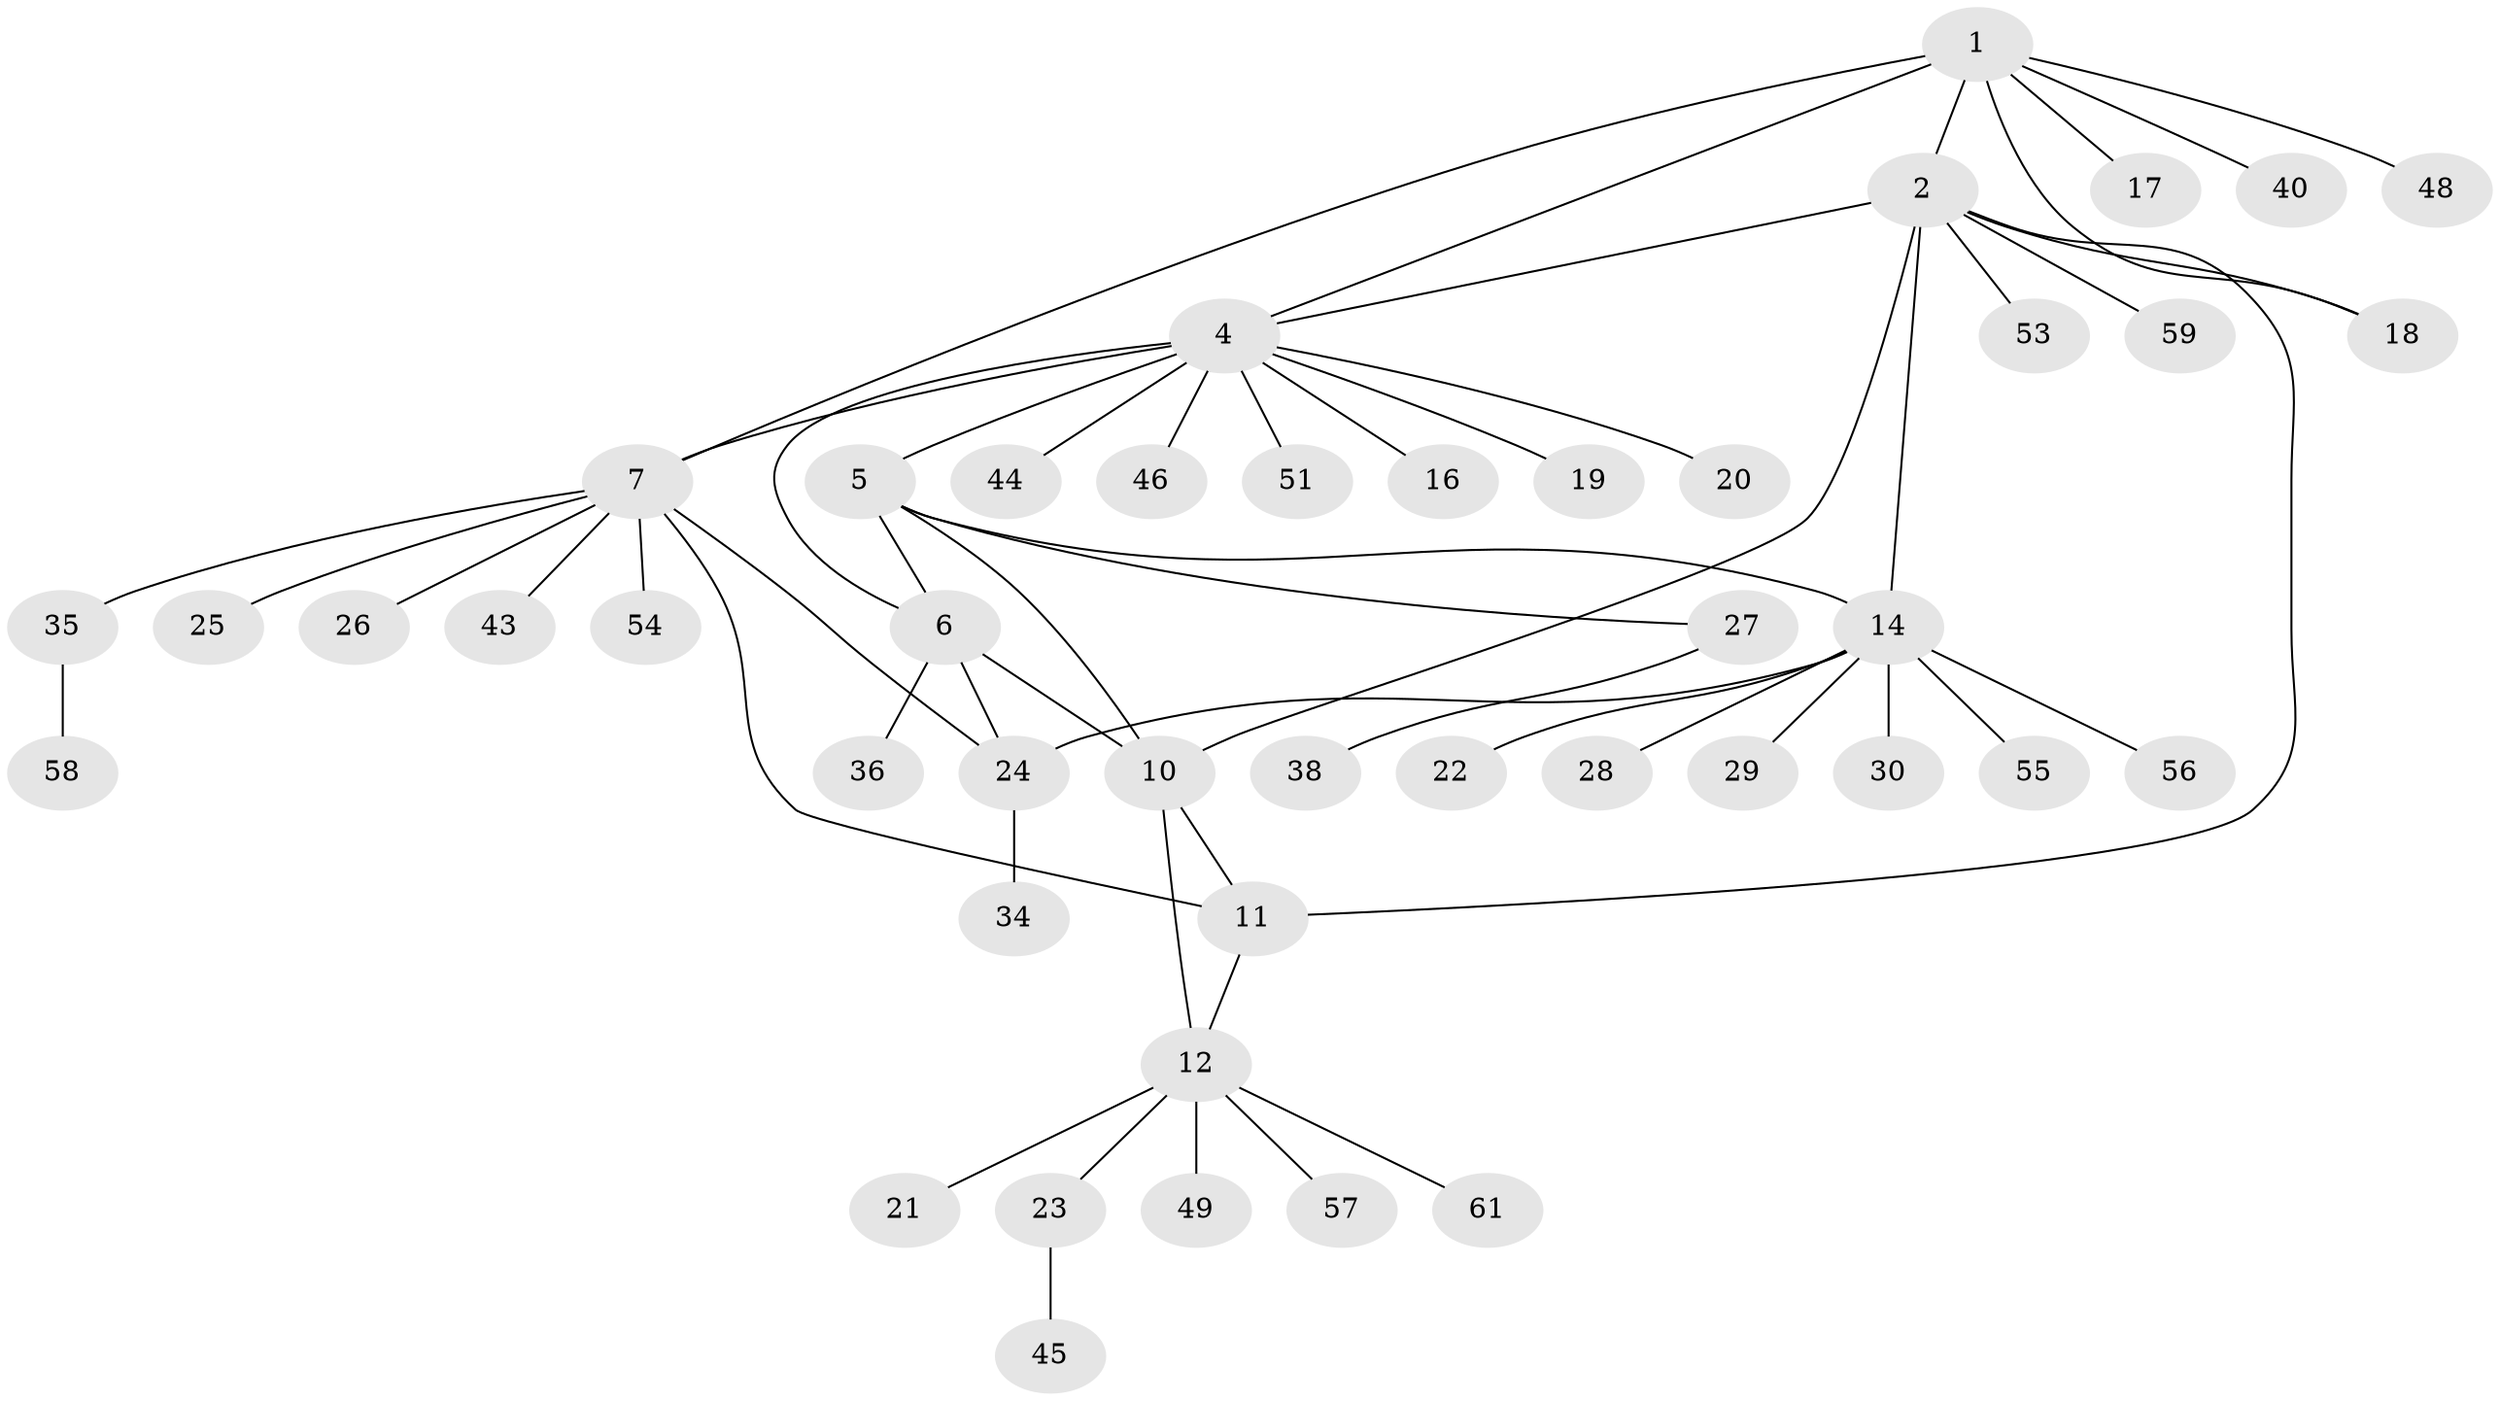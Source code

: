 // Generated by graph-tools (version 1.1) at 2025/24/03/03/25 07:24:17]
// undirected, 45 vertices, 56 edges
graph export_dot {
graph [start="1"]
  node [color=gray90,style=filled];
  1 [super="+3"];
  2 [super="+13"];
  4 [super="+8"];
  5 [super="+37"];
  6 [super="+32"];
  7 [super="+9"];
  10 [super="+42"];
  11;
  12 [super="+41"];
  14 [super="+15"];
  16;
  17 [super="+33"];
  18;
  19;
  20;
  21;
  22;
  23;
  24 [super="+31"];
  25;
  26;
  27 [super="+50"];
  28;
  29;
  30 [super="+60"];
  34 [super="+39"];
  35;
  36;
  38;
  40 [super="+52"];
  43;
  44;
  45 [super="+47"];
  46;
  48;
  49;
  51;
  53;
  54;
  55;
  56;
  57;
  58;
  59;
  61;
  1 -- 2 [weight=2];
  1 -- 4;
  1 -- 7;
  1 -- 48;
  1 -- 17;
  1 -- 18;
  1 -- 40;
  2 -- 10;
  2 -- 11;
  2 -- 14 [weight=2];
  2 -- 18;
  2 -- 53;
  2 -- 59;
  2 -- 4;
  4 -- 5;
  4 -- 6;
  4 -- 16;
  4 -- 20;
  4 -- 44;
  4 -- 51;
  4 -- 19;
  4 -- 7 [weight=2];
  4 -- 46;
  5 -- 6;
  5 -- 14;
  5 -- 27;
  5 -- 10;
  6 -- 10;
  6 -- 36;
  6 -- 24;
  7 -- 11;
  7 -- 43;
  7 -- 35;
  7 -- 54;
  7 -- 24;
  7 -- 25;
  7 -- 26;
  10 -- 11;
  10 -- 12;
  11 -- 12;
  12 -- 21;
  12 -- 23;
  12 -- 49;
  12 -- 57;
  12 -- 61;
  14 -- 24;
  14 -- 28;
  14 -- 29;
  14 -- 30;
  14 -- 56;
  14 -- 55;
  14 -- 22;
  23 -- 45;
  24 -- 34;
  27 -- 38;
  35 -- 58;
}
